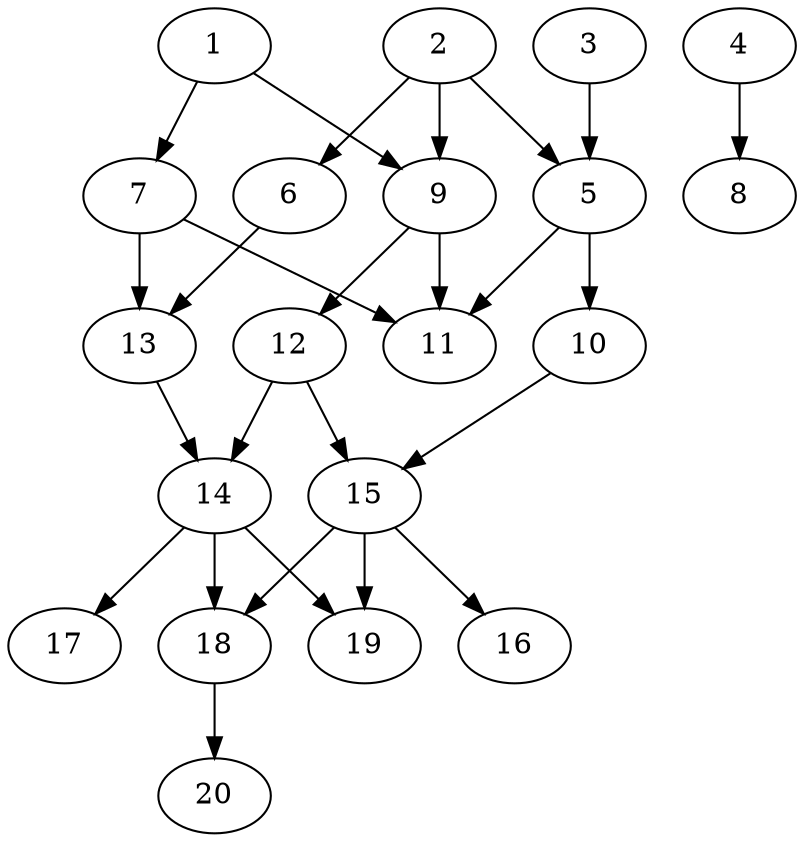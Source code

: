 // DAG automatically generated by daggen at Thu Oct  3 13:58:43 2019
// ./daggen --dot -n 20 --ccr 0.5 --fat 0.5 --regular 0.5 --density 0.6 --mindata 5242880 --maxdata 52428800 
digraph G {
  1 [size="45404160", alpha="0.09", expect_size="22702080"] 
  1 -> 7 [size ="22702080"]
  1 -> 9 [size ="22702080"]
  2 [size="44775424", alpha="0.13", expect_size="22387712"] 
  2 -> 5 [size ="22387712"]
  2 -> 6 [size ="22387712"]
  2 -> 9 [size ="22387712"]
  3 [size="32475136", alpha="0.19", expect_size="16237568"] 
  3 -> 5 [size ="16237568"]
  4 [size="70879232", alpha="0.08", expect_size="35439616"] 
  4 -> 8 [size ="35439616"]
  5 [size="25372672", alpha="0.16", expect_size="12686336"] 
  5 -> 10 [size ="12686336"]
  5 -> 11 [size ="12686336"]
  6 [size="91633664", alpha="0.17", expect_size="45816832"] 
  6 -> 13 [size ="45816832"]
  7 [size="65492992", alpha="0.05", expect_size="32746496"] 
  7 -> 11 [size ="32746496"]
  7 -> 13 [size ="32746496"]
  8 [size="54646784", alpha="0.16", expect_size="27323392"] 
  9 [size="85223424", alpha="0.14", expect_size="42611712"] 
  9 -> 11 [size ="42611712"]
  9 -> 12 [size ="42611712"]
  10 [size="54540288", alpha="0.07", expect_size="27270144"] 
  10 -> 15 [size ="27270144"]
  11 [size="65112064", alpha="0.14", expect_size="32556032"] 
  12 [size="14297088", alpha="0.14", expect_size="7148544"] 
  12 -> 14 [size ="7148544"]
  12 -> 15 [size ="7148544"]
  13 [size="73988096", alpha="0.04", expect_size="36994048"] 
  13 -> 14 [size ="36994048"]
  14 [size="71168000", alpha="0.09", expect_size="35584000"] 
  14 -> 17 [size ="35584000"]
  14 -> 18 [size ="35584000"]
  14 -> 19 [size ="35584000"]
  15 [size="14419968", alpha="0.09", expect_size="7209984"] 
  15 -> 16 [size ="7209984"]
  15 -> 18 [size ="7209984"]
  15 -> 19 [size ="7209984"]
  16 [size="91846656", alpha="0.11", expect_size="45923328"] 
  17 [size="76582912", alpha="0.11", expect_size="38291456"] 
  18 [size="99891200", alpha="0.17", expect_size="49945600"] 
  18 -> 20 [size ="49945600"]
  19 [size="80203776", alpha="0.19", expect_size="40101888"] 
  20 [size="49659904", alpha="0.01", expect_size="24829952"] 
}
